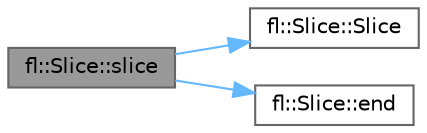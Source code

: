 digraph "fl::Slice::slice"
{
 // LATEX_PDF_SIZE
  bgcolor="transparent";
  edge [fontname=Helvetica,fontsize=10,labelfontname=Helvetica,labelfontsize=10];
  node [fontname=Helvetica,fontsize=10,shape=box,height=0.2,width=0.4];
  rankdir="LR";
  Node1 [id="Node000001",label="fl::Slice::slice",height=0.2,width=0.4,color="gray40", fillcolor="grey60", style="filled", fontcolor="black",tooltip=" "];
  Node1 -> Node2 [id="edge1_Node000001_Node000002",color="steelblue1",style="solid",tooltip=" "];
  Node2 [id="Node000002",label="fl::Slice::Slice",height=0.2,width=0.4,color="grey40", fillcolor="white", style="filled",URL="$d8/de4/classfl_1_1_slice_a9eab56acad81a3bc94c4fb1fab43c77c.html#a9eab56acad81a3bc94c4fb1fab43c77c",tooltip=" "];
  Node1 -> Node3 [id="edge2_Node000001_Node000003",color="steelblue1",style="solid",tooltip=" "];
  Node3 [id="Node000003",label="fl::Slice::end",height=0.2,width=0.4,color="grey40", fillcolor="white", style="filled",URL="$d8/de4/classfl_1_1_slice_ad996524d051049afcd7b58f90e13902f.html#ad996524d051049afcd7b58f90e13902f",tooltip=" "];
}
